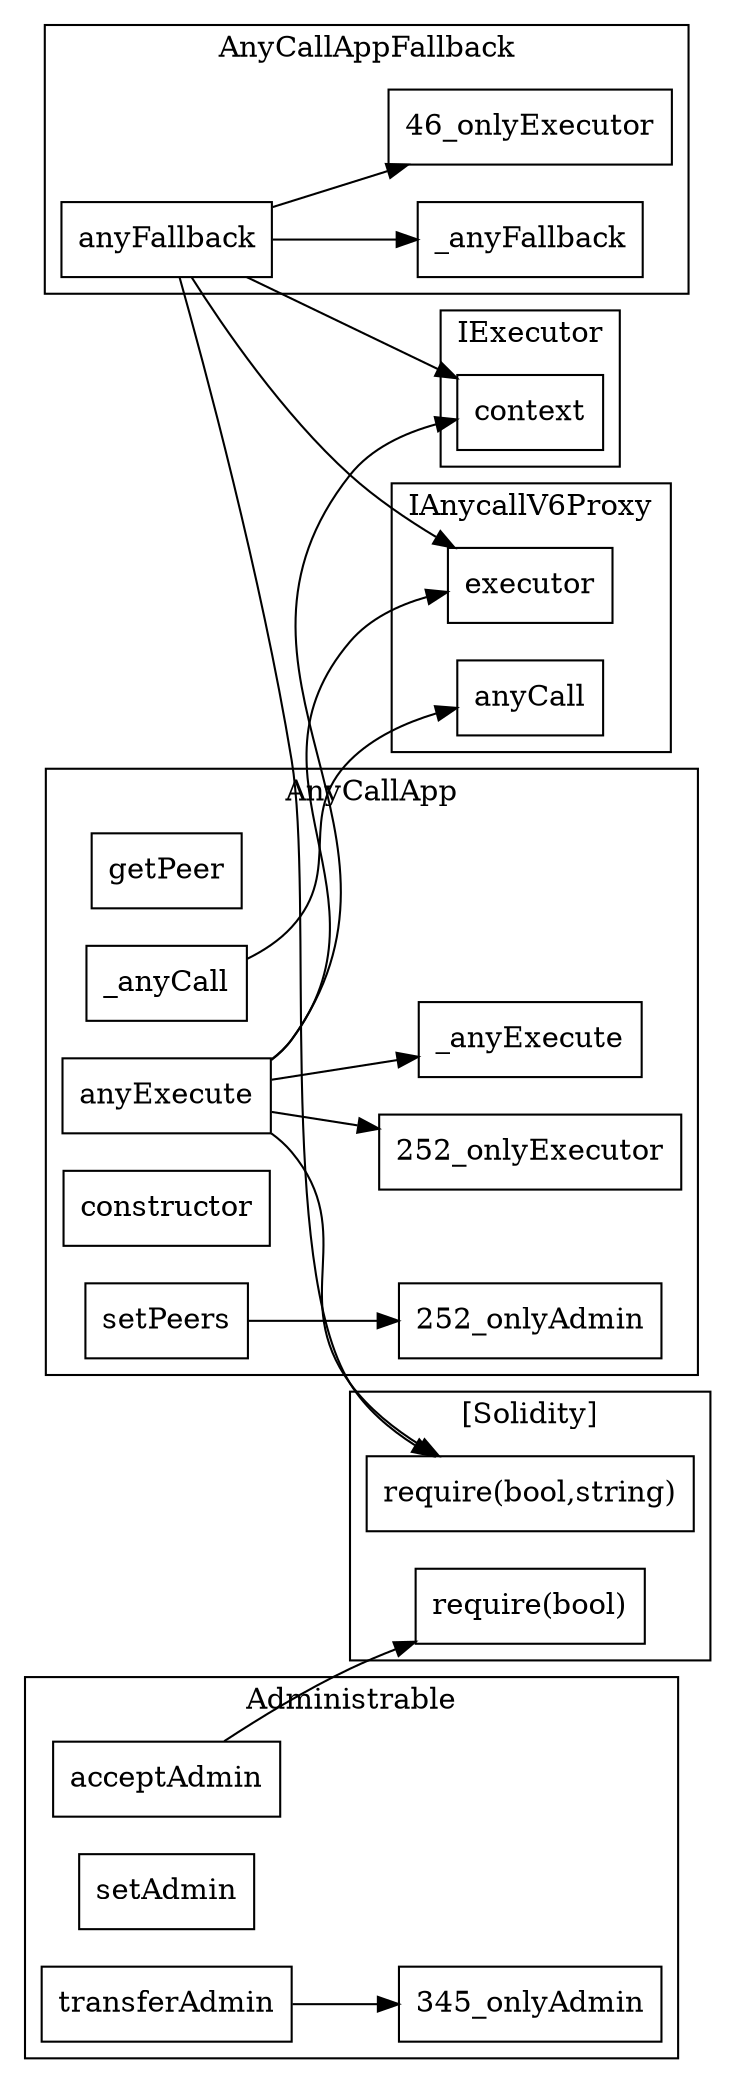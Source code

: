 strict digraph {
rankdir="LR"
node [shape=box]
subgraph cluster_46_AnyCallAppFallback {
label = "AnyCallAppFallback"
"46_anyFallback" [label="anyFallback"]
"46__anyFallback" [label="_anyFallback"]
"46_anyFallback" -> "46_onlyExecutor"
"46_anyFallback" -> "46__anyFallback"
}subgraph cluster_366_IAnycallV6Proxy {
label = "IAnycallV6Proxy"
"366_executor" [label="executor"]
"366_anyCall" [label="anyCall"]
}subgraph cluster_345_Administrable {
label = "Administrable"
"345_acceptAdmin" [label="acceptAdmin"]
"345_setAdmin" [label="setAdmin"]
"345_transferAdmin" [label="transferAdmin"]
"345_transferAdmin" -> "345_onlyAdmin"
}subgraph cluster_378_IExecutor {
label = "IExecutor"
"378_context" [label="context"]
}subgraph cluster_252_AnyCallApp {
label = "AnyCallApp"
"252_getPeer" [label="getPeer"]
"252__anyExecute" [label="_anyExecute"]
"252_anyExecute" [label="anyExecute"]
"252__anyCall" [label="_anyCall"]
"252_constructor" [label="constructor"]
"252_setPeers" [label="setPeers"]
"252_setPeers" -> "252_onlyAdmin"
"252_anyExecute" -> "252_onlyExecutor"
"252_anyExecute" -> "252__anyExecute"
}subgraph cluster_solidity {
label = "[Solidity]"
"require(bool,string)" 
"require(bool)" 
"345_acceptAdmin" -> "require(bool)"
"46_anyFallback" -> "require(bool,string)"
"252_anyExecute" -> "require(bool,string)"
}"252_anyExecute" -> "366_executor"
"252_anyExecute" -> "378_context"
"252__anyCall" -> "366_anyCall"
"46_anyFallback" -> "366_executor"
"46_anyFallback" -> "378_context"
}
